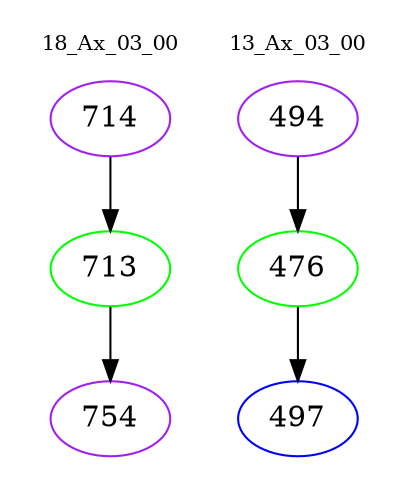 digraph{
subgraph cluster_0 {
color = white
label = "18_Ax_03_00";
fontsize=10;
T0_714 [label="714", color="purple"]
T0_714 -> T0_713 [color="black"]
T0_713 [label="713", color="green"]
T0_713 -> T0_754 [color="black"]
T0_754 [label="754", color="purple"]
}
subgraph cluster_1 {
color = white
label = "13_Ax_03_00";
fontsize=10;
T1_494 [label="494", color="purple"]
T1_494 -> T1_476 [color="black"]
T1_476 [label="476", color="green"]
T1_476 -> T1_497 [color="black"]
T1_497 [label="497", color="blue"]
}
}
